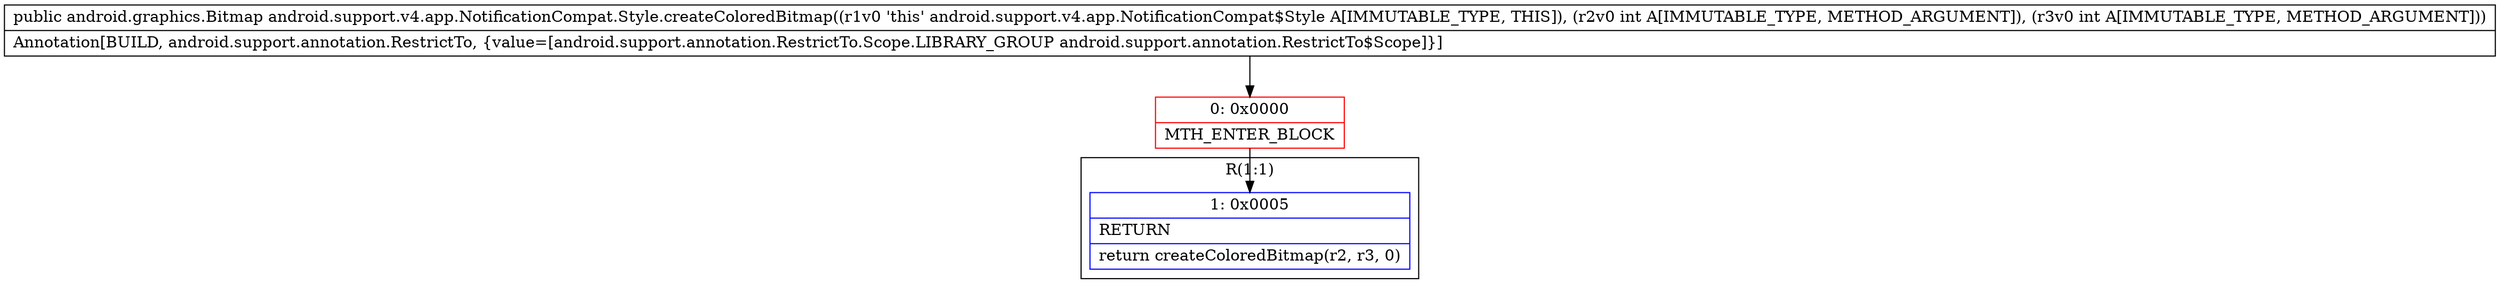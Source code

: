 digraph "CFG forandroid.support.v4.app.NotificationCompat.Style.createColoredBitmap(II)Landroid\/graphics\/Bitmap;" {
subgraph cluster_Region_1207009081 {
label = "R(1:1)";
node [shape=record,color=blue];
Node_1 [shape=record,label="{1\:\ 0x0005|RETURN\l|return createColoredBitmap(r2, r3, 0)\l}"];
}
Node_0 [shape=record,color=red,label="{0\:\ 0x0000|MTH_ENTER_BLOCK\l}"];
MethodNode[shape=record,label="{public android.graphics.Bitmap android.support.v4.app.NotificationCompat.Style.createColoredBitmap((r1v0 'this' android.support.v4.app.NotificationCompat$Style A[IMMUTABLE_TYPE, THIS]), (r2v0 int A[IMMUTABLE_TYPE, METHOD_ARGUMENT]), (r3v0 int A[IMMUTABLE_TYPE, METHOD_ARGUMENT]))  | Annotation[BUILD, android.support.annotation.RestrictTo, \{value=[android.support.annotation.RestrictTo.Scope.LIBRARY_GROUP android.support.annotation.RestrictTo$Scope]\}]\l}"];
MethodNode -> Node_0;
Node_0 -> Node_1;
}

